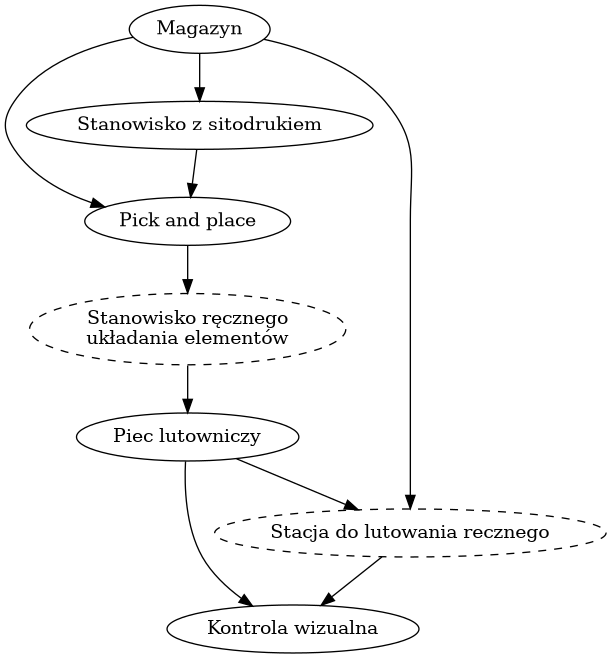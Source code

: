 @startuml
digraph G {
    mag [label="Magazyn"]
    pp [label="Pick and place"]
    recz [label="Stanowisko ręcznego\nukładania elementów",style=dashed]
    sito [label="Stanowisko z sitodrukiem"]
    piec [label="Piec lutowniczy"]
    stacja [label="Stacja do lutowania recznego",style=dashed]
    kon [label="Kontrola wizualna"]
    
    mag -> pp -> recz -> piec -> stacja -> kon
    piec -> kon
    mag -> sito
    sito -> pp
    mag -> stacja
} 
@enduml

